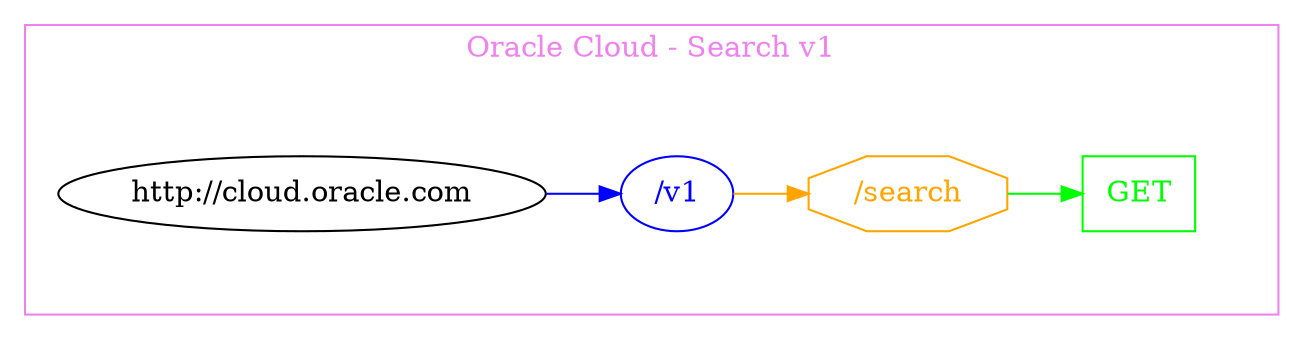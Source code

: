 digraph Cloud_Computing_REST_API {
rankdir="LR";
subgraph cluster_0 {
label="Oracle Cloud - Search v1"
color=violet
fontcolor=violet
subgraph cluster_1 {
label=""
color=white
fontcolor=white
node1 [label="http://cloud.oracle.com", shape="ellipse", color="black", fontcolor="black"]
node1 -> node2 [color="blue", fontcolor="blue"]
subgraph cluster_2 {
label=""
color=white
fontcolor=white
node2 [label="/v1", shape="ellipse", color="blue", fontcolor="blue"]
node2 -> node3 [color="orange", fontcolor="orange"]
subgraph cluster_3 {
label=""
color=white
fontcolor=white
node3 [label="/search", shape="octagon", color="orange", fontcolor="orange"]
node3 -> node4 [color="green", fontcolor="green"]
subgraph cluster_4 {
label=""
color=white
fontcolor=white
node4 [label="GET", shape="box", color="green", fontcolor="green"]
}
}
}
}
}
}
